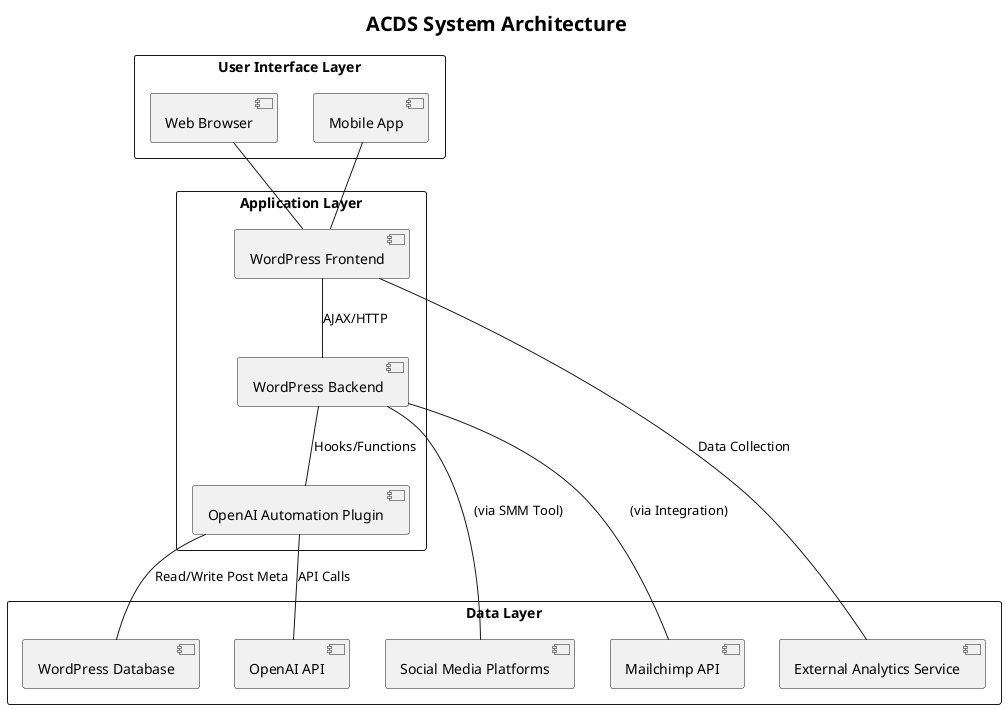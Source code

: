 @startuml
skinparam titleFontSize 20
title ACDS System Architecture

rectangle "User Interface Layer" {
  [Web Browser]
  [Mobile App]
}

rectangle "Application Layer" {
  [WordPress Frontend]
  [WordPress Backend]
  [OpenAI Automation Plugin]
}

rectangle "Data Layer" {
  [WordPress Database]
  [OpenAI API]
  [External Analytics Service]
  [Social Media Platforms]
  [Mailchimp API]
}

"Web Browser" -- "WordPress Frontend"
"Mobile App" -- "WordPress Frontend"

"WordPress Frontend" -- "WordPress Backend" : AJAX/HTTP
"WordPress Backend" -- "OpenAI Automation Plugin" : Hooks/Functions

"OpenAI Automation Plugin" -- "WordPress Database" : Read/Write Post Meta
"OpenAI Automation Plugin" -- "OpenAI API" : API Calls

"WordPress Frontend" -- "External Analytics Service" : Data Collection

"WordPress Backend" -- "Social Media Platforms" : (via SMM Tool)
"WordPress Backend" -- "Mailchimp API" : (via Integration)

@enduml